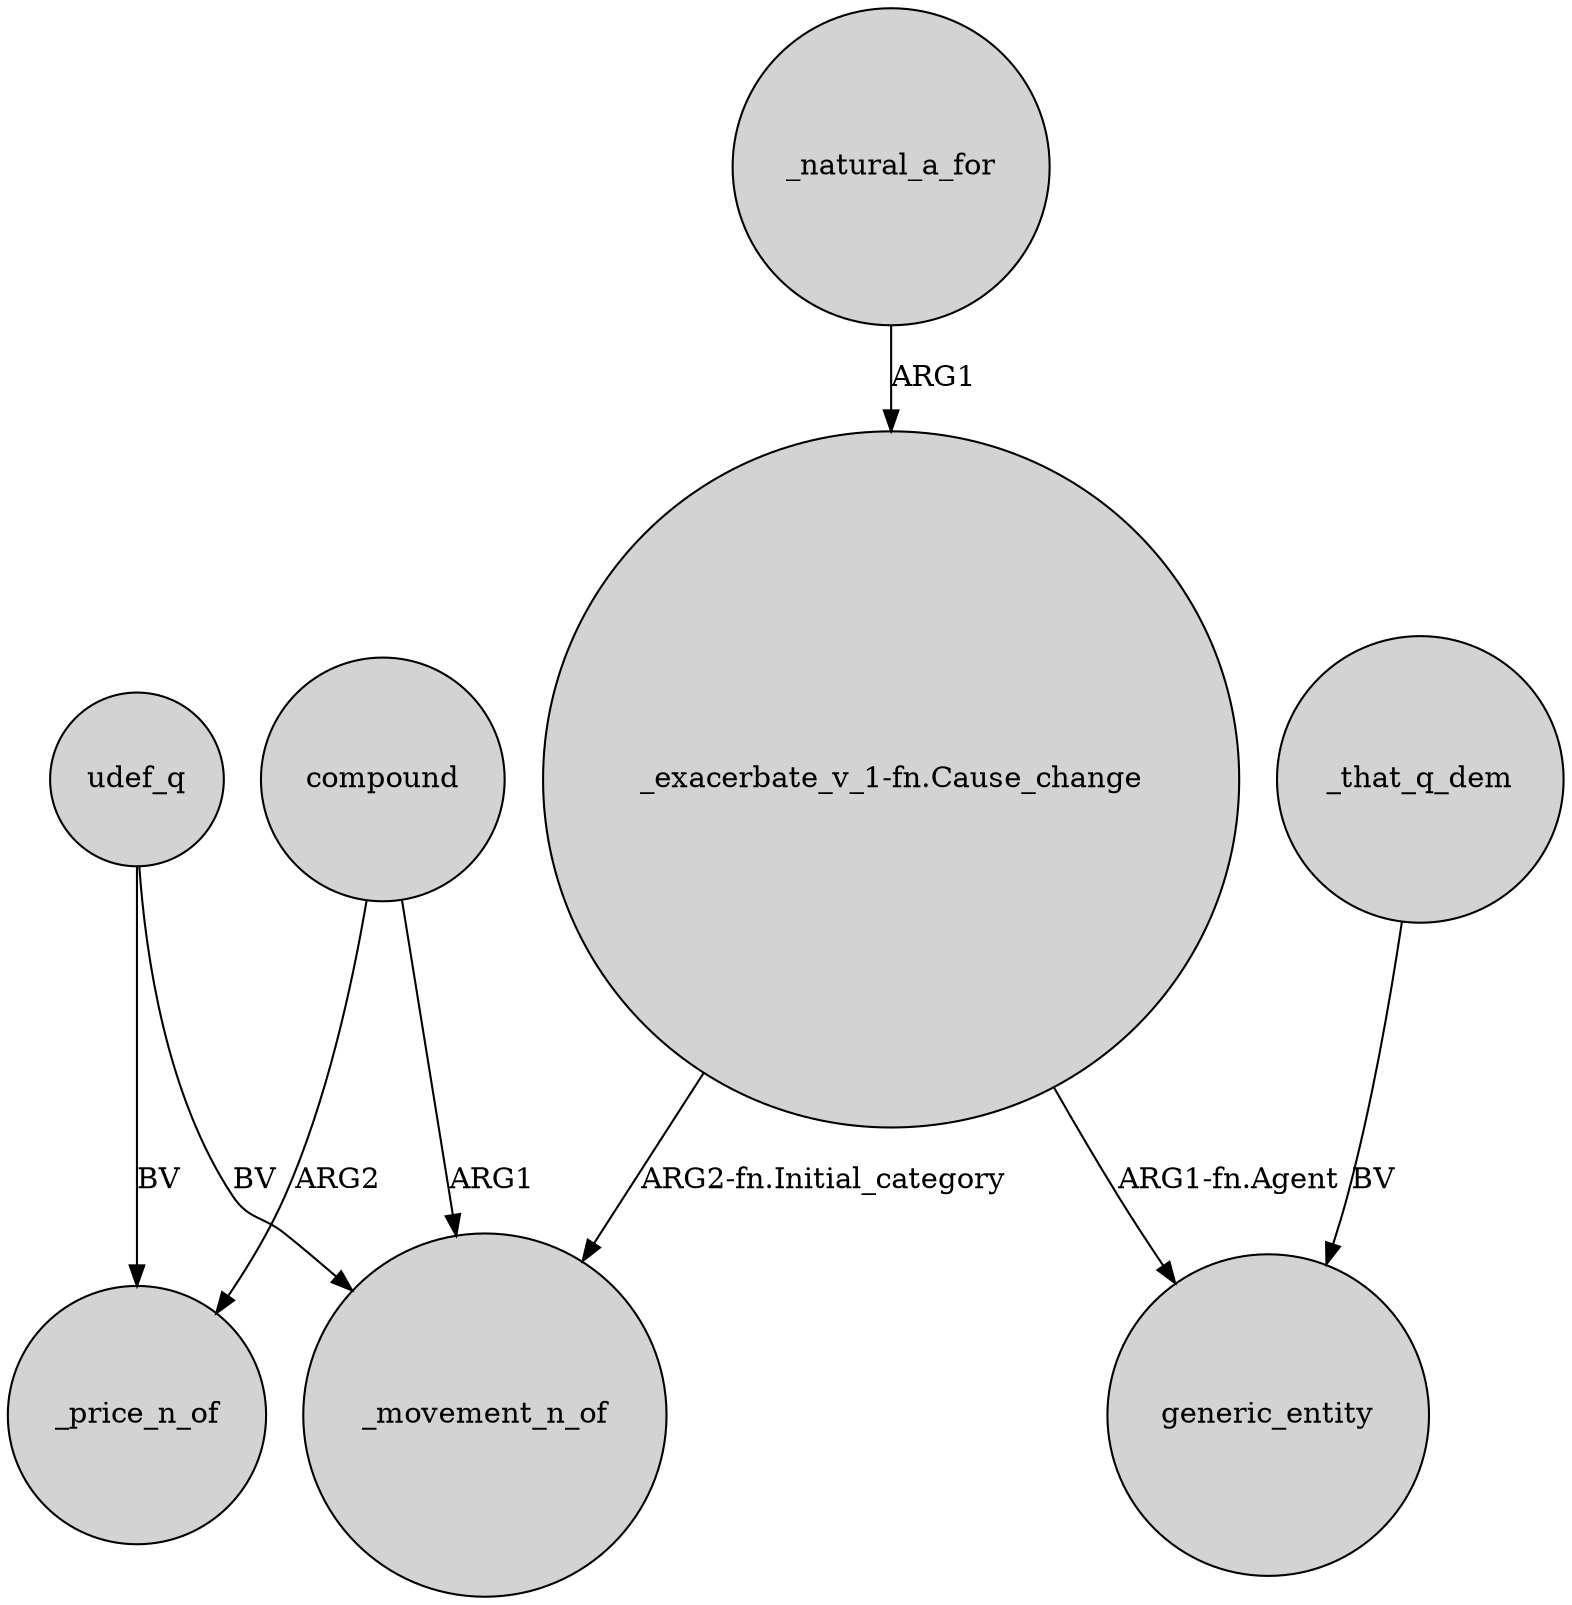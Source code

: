 digraph {
	node [shape=circle style=filled]
	compound -> _price_n_of [label=ARG2]
	udef_q -> _movement_n_of [label=BV]
	"_exacerbate_v_1-fn.Cause_change" -> _movement_n_of [label="ARG2-fn.Initial_category"]
	"_exacerbate_v_1-fn.Cause_change" -> generic_entity [label="ARG1-fn.Agent"]
	_that_q_dem -> generic_entity [label=BV]
	compound -> _movement_n_of [label=ARG1]
	udef_q -> _price_n_of [label=BV]
	_natural_a_for -> "_exacerbate_v_1-fn.Cause_change" [label=ARG1]
}
